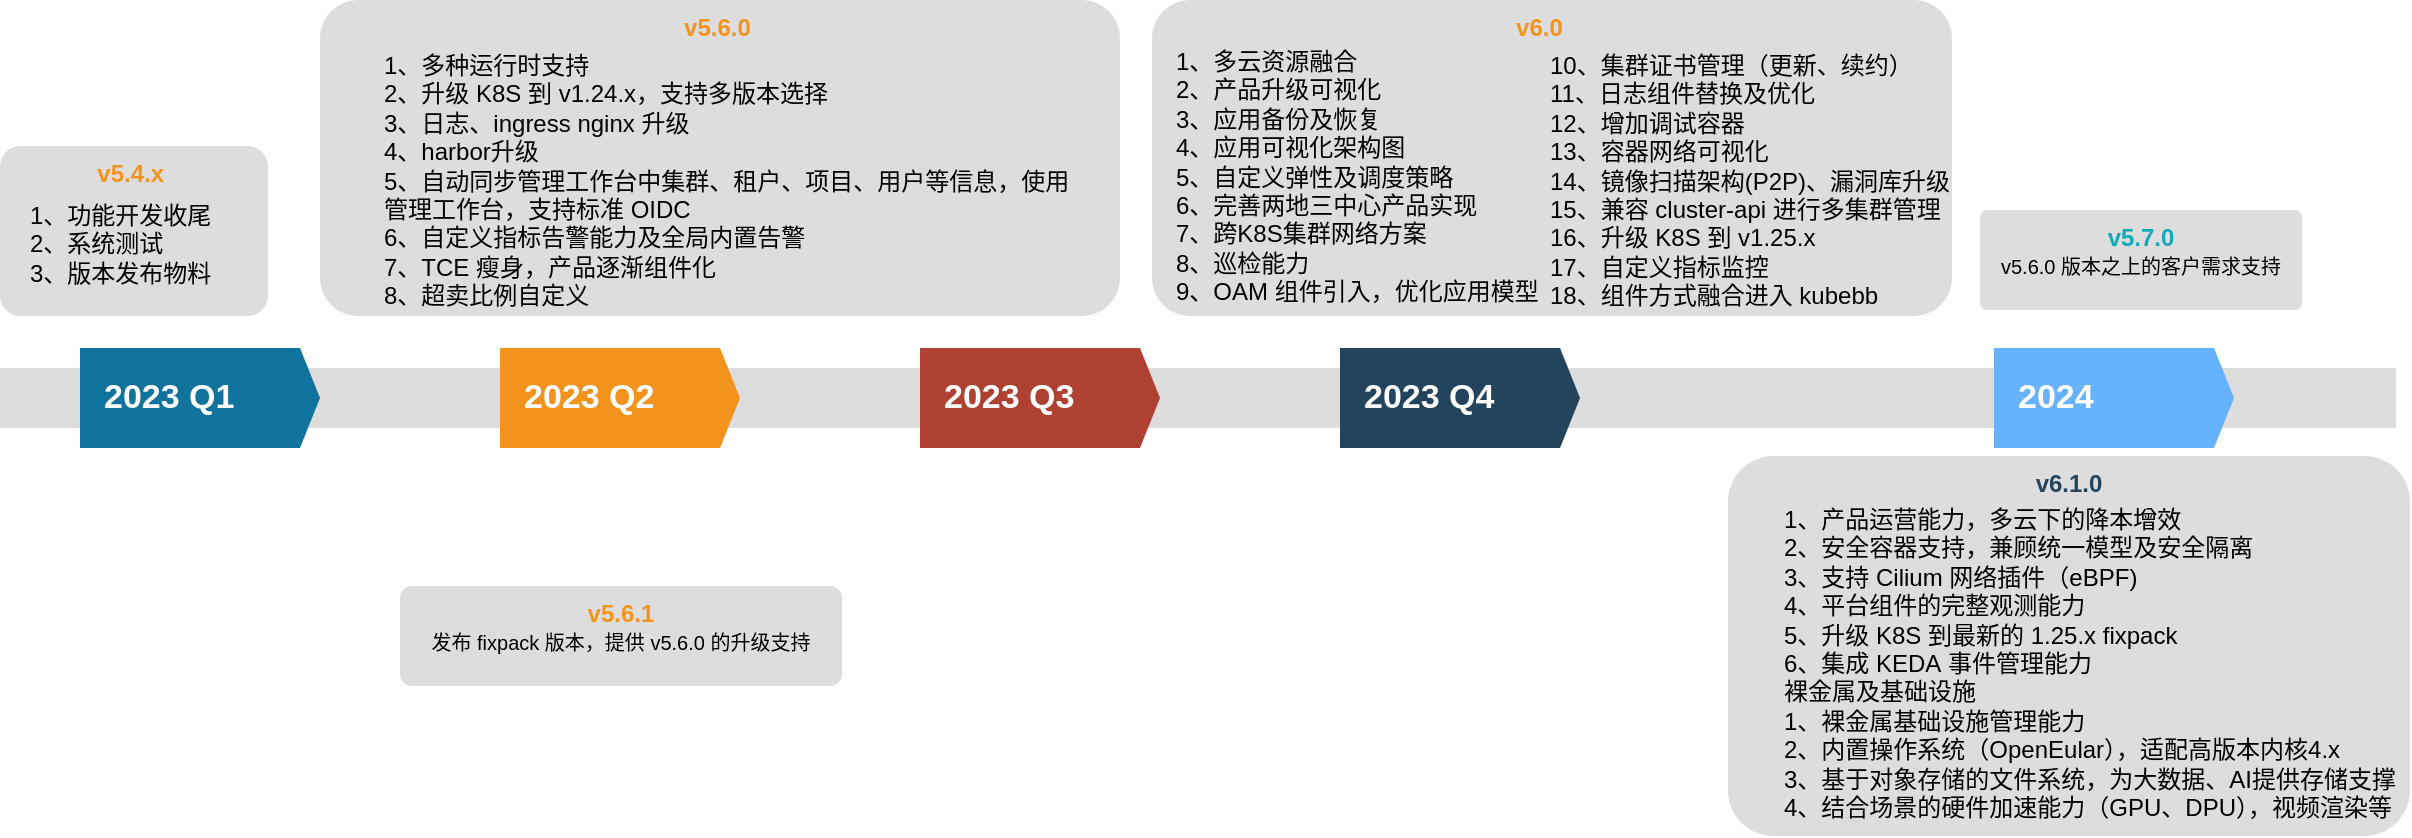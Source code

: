 <mxfile version="21.6.9" type="github">
  <diagram id="LPxzDfarXafkQE6jDnBZ" name="Page-1">
    <mxGraphModel dx="1395" dy="285" grid="0" gridSize="10" guides="1" tooltips="1" connect="1" arrows="1" fold="1" page="0" pageScale="1" pageWidth="827" pageHeight="1169" math="0" shadow="0">
      <root>
        <mxCell id="0" />
        <mxCell id="1" parent="0" />
        <mxCell id="35" value="" style="fillColor=#dddddd;rounded=0;strokeColor=none;" parent="1" vertex="1">
          <mxGeometry x="90" y="820" width="1198" height="30" as="geometry" />
        </mxCell>
        <mxCell id="36" value="2023 Q1" style="shape=mxgraph.infographic.ribbonSimple;notch1=0;notch2=10;notch=0;html=1;fillColor=#10739E;strokeColor=none;shadow=0;fontSize=17;fontColor=#FFFFFF;align=left;spacingLeft=10;fontStyle=1;" parent="1" vertex="1">
          <mxGeometry x="130" y="810" width="120" height="50" as="geometry" />
        </mxCell>
        <mxCell id="37" value="2023 Q2" style="shape=mxgraph.infographic.ribbonSimple;notch1=0;notch2=10;notch=0;html=1;fillColor=#F2931E;strokeColor=none;shadow=0;fontSize=17;fontColor=#FFFFFF;align=left;spacingLeft=10;fontStyle=1;" parent="1" vertex="1">
          <mxGeometry x="340" y="810" width="120" height="50" as="geometry" />
        </mxCell>
        <mxCell id="38" value="2023 Q3" style="shape=mxgraph.infographic.ribbonSimple;notch1=0;notch2=10;notch=0;html=1;fillColor=#AE4132;strokeColor=none;shadow=0;fontSize=17;fontColor=#FFFFFF;align=left;spacingLeft=10;fontStyle=1;" parent="1" vertex="1">
          <mxGeometry x="550" y="810" width="120" height="50" as="geometry" />
        </mxCell>
        <mxCell id="39" value="2023 Q4" style="shape=mxgraph.infographic.ribbonSimple;notch1=0;notch2=10;notch=0;html=1;fillColor=#23445D;strokeColor=none;shadow=0;fontSize=17;fontColor=#FFFFFF;align=left;spacingLeft=10;fontStyle=1;" parent="1" vertex="1">
          <mxGeometry x="760" y="810" width="120" height="50" as="geometry" />
        </mxCell>
        <mxCell id="41" value="&lt;b style=&quot;color: rgb(242 , 147 , 30)&quot;&gt;&amp;nbsp; &amp;nbsp; &amp;nbsp; &amp;nbsp; &amp;nbsp; &amp;nbsp; &amp;nbsp; &amp;nbsp; &amp;nbsp; &amp;nbsp; &amp;nbsp; &amp;nbsp; &amp;nbsp; &amp;nbsp; &amp;nbsp; &amp;nbsp; &amp;nbsp; &amp;nbsp; &amp;nbsp; &amp;nbsp; &amp;nbsp; &amp;nbsp; &amp;nbsp; &amp;nbsp; &amp;nbsp; &amp;nbsp; &amp;nbsp; v6.0&lt;/b&gt;&lt;font color=&quot;#10739e&quot;&gt;&lt;span&gt;&lt;br&gt;&lt;br&gt;&lt;/span&gt;&lt;br&gt;&lt;/font&gt;" style="rounded=1;strokeColor=none;fillColor=#DDDDDD;align=left;arcSize=12;verticalAlign=top;whiteSpace=wrap;html=1;fontSize=12;fontStyle=1" parent="1" vertex="1">
          <mxGeometry x="666" y="636" width="400" height="158" as="geometry" />
        </mxCell>
        <mxCell id="44" value="&lt;font style=&quot;font-size: 10px&quot;&gt;&lt;font style=&quot;font-size: 12px&quot; color=&quot;#23445D&quot;&gt;&lt;b&gt;v6.1.0&lt;/b&gt;&lt;/font&gt;&lt;br&gt;&lt;br&gt;&lt;br&gt;&lt;/font&gt;" style="rounded=1;strokeColor=none;fillColor=#DDDDDD;align=center;arcSize=12;verticalAlign=top;whiteSpace=wrap;html=1;fontSize=12;" parent="1" vertex="1">
          <mxGeometry x="954" y="864" width="341" height="190" as="geometry" />
        </mxCell>
        <mxCell id="45" value="&lt;font style=&quot;font-size: 10px&quot;&gt;&lt;font style=&quot;font-size: 12px&quot; color=&quot;#12AAB5&quot;&gt;&lt;b&gt;v5.7.0&lt;/b&gt;&lt;/font&gt;&lt;br&gt;v5.6.0 版本之上的客户需求支持&lt;br&gt;&lt;/font&gt;" style="rounded=1;strokeColor=none;fillColor=#DDDDDD;align=center;arcSize=7;verticalAlign=top;whiteSpace=wrap;html=1;fontSize=12;" parent="1" vertex="1">
          <mxGeometry x="1080" y="741" width="161" height="50" as="geometry" />
        </mxCell>
        <mxCell id="47" value="&lt;font style=&quot;font-size: 10px&quot;&gt;&lt;font style=&quot;font-size: 12px&quot; color=&quot;#F2931E&quot;&gt;&lt;b&gt;v5.6.1&lt;br&gt;&lt;/b&gt;&lt;/font&gt;发布 fixpack 版本，提供 v5.6.0 的升级支持&lt;br&gt;&lt;/font&gt;" style="rounded=1;strokeColor=none;fillColor=#DDDDDD;align=center;arcSize=12;verticalAlign=top;whiteSpace=wrap;html=1;fontSize=12;" parent="1" vertex="1">
          <mxGeometry x="290" y="929" width="221" height="50" as="geometry" />
        </mxCell>
        <mxCell id="48" value="1、多云资源融合&lt;br&gt;2、产品升级可视化&lt;br&gt;3、应用备份及恢复&lt;br&gt;4、应用可视化架构图&amp;nbsp;&lt;br&gt;5、自定义弹性及调度策略&lt;br&gt;6、完善两地三中心产品实现&lt;br&gt;7、跨K8S集群网络方案&lt;br&gt;8、巡检能力&lt;br&gt;9、OAM 组件引入，优化应用模型" style="text;html=1;" parent="1" vertex="1">
          <mxGeometry x="676" y="652.5" width="198" height="125" as="geometry" />
        </mxCell>
        <mxCell id="51" value="1、产品运营能力，多云下的降本增效&lt;br&gt;2、安全容器支持，兼顾统一模型及安全隔离&lt;br&gt;3、支持 Cilium 网络插件（eBPF)&lt;br&gt;4、平台组件的完整观测能力&lt;br&gt;5、升级 K8S 到最新的 1.25.x fixpack&lt;br&gt;6、集成 KEDA&amp;nbsp;事件管理能力&lt;br&gt;裸金属及基础设施&lt;br&gt;1、裸金属基础设施管理能力&lt;br&gt;2、内置操作系统（OpenEular），适配高版本内核4.x&lt;br&gt;3、基于对象存储的文件系统，为大数据、AI提供存储支撑&lt;br&gt;4、结合场景的硬件加速能力（GPU、DPU），视频渲染等" style="text;html=1;" parent="1" vertex="1">
          <mxGeometry x="980" y="882" width="315" height="144" as="geometry" />
        </mxCell>
        <mxCell id="52" value="&lt;b style=&quot;color: rgb(242 , 147 , 30)&quot;&gt;&amp;nbsp; &amp;nbsp; &amp;nbsp; &amp;nbsp; &amp;nbsp; &amp;nbsp; &amp;nbsp; v5.4.x&lt;/b&gt;&lt;font color=&quot;#10739e&quot;&gt;&lt;span&gt;&lt;br&gt;&lt;/span&gt;&lt;br&gt;&lt;/font&gt;" style="rounded=1;strokeColor=none;fillColor=#DDDDDD;align=left;arcSize=12;verticalAlign=top;whiteSpace=wrap;html=1;fontSize=12;fontStyle=1" parent="1" vertex="1">
          <mxGeometry x="90" y="709" width="134" height="85" as="geometry" />
        </mxCell>
        <mxCell id="53" value="1、功能开发收尾&lt;br&gt;2、系统测试&lt;br&gt;3、版本发布物料" style="text;html=1;" parent="1" vertex="1">
          <mxGeometry x="103" y="730" width="108" height="56" as="geometry" />
        </mxCell>
        <mxCell id="54" value="10、集群证书管理（更新、续约）&lt;br&gt;11、日志组件替换及优化&lt;br&gt;12、增加调试容器&lt;br&gt;13、容器网络可视化&lt;br&gt;14、镜像扫描架构(P2P)、漏洞库升级&lt;br&gt;15、兼容 cluster-api 进行多集群管理&lt;br&gt;16、升级 K8S 到 v1.25.x&lt;br&gt;17、自定义指标监控&lt;br&gt;18、组件方式融合进入 kubebb" style="text;html=1;" parent="1" vertex="1">
          <mxGeometry x="863" y="655" width="203" height="137" as="geometry" />
        </mxCell>
        <mxCell id="-q0yBH8kULaY815FXZMG-54" value="2024" style="shape=mxgraph.infographic.ribbonSimple;notch1=0;notch2=10;notch=0;html=1;fillColor=#66B2FF;strokeColor=none;shadow=0;fontSize=17;fontColor=#FFFFFF;align=left;spacingLeft=10;fontStyle=1;" parent="1" vertex="1">
          <mxGeometry x="1087" y="810" width="120" height="50" as="geometry" />
        </mxCell>
        <mxCell id="-q0yBH8kULaY815FXZMG-55" value="&lt;b style=&quot;color: rgb(242 , 147 , 30)&quot;&gt;&amp;nbsp; &amp;nbsp; &amp;nbsp; &amp;nbsp; &amp;nbsp; &amp;nbsp; &amp;nbsp; &amp;nbsp; &amp;nbsp; &amp;nbsp; &amp;nbsp; &amp;nbsp; &amp;nbsp; &amp;nbsp; &amp;nbsp; &amp;nbsp; &amp;nbsp; &amp;nbsp; &amp;nbsp; &amp;nbsp; &amp;nbsp; &amp;nbsp; &amp;nbsp; &amp;nbsp; &amp;nbsp; &amp;nbsp; &amp;nbsp; v5.6.0&lt;/b&gt;&lt;font color=&quot;#10739e&quot;&gt;&lt;span&gt;&lt;br&gt;&lt;br&gt;&lt;/span&gt;&lt;br&gt;&lt;/font&gt;" style="rounded=1;strokeColor=none;fillColor=#DDDDDD;align=left;arcSize=12;verticalAlign=top;whiteSpace=wrap;html=1;fontSize=12;fontStyle=1" parent="1" vertex="1">
          <mxGeometry x="250" y="636" width="400" height="158" as="geometry" />
        </mxCell>
        <mxCell id="-q0yBH8kULaY815FXZMG-56" value="1、多种运行时支持&lt;br&gt;2、升级 K8S 到 v1.24.x，支持多版本选择&lt;br&gt;3、日志、ingress nginx 升级&lt;br&gt;4、harbor升级&amp;nbsp;&lt;br&gt;5、自动同步管理工作台中集群、租户、项目、用户等信息，使用&lt;br&gt;管理工作台，支持标准 OIDC&lt;br&gt;6、自定义指标告警能力及全局内置告警&lt;br&gt;7、TCE 瘦身，产品逐渐组件化&lt;br style=&quot;border-color: var(--border-color);&quot;&gt;8、超卖比例自定义" style="text;html=1;" parent="1" vertex="1">
          <mxGeometry x="280" y="655" width="386" height="125" as="geometry" />
        </mxCell>
      </root>
    </mxGraphModel>
  </diagram>
</mxfile>
